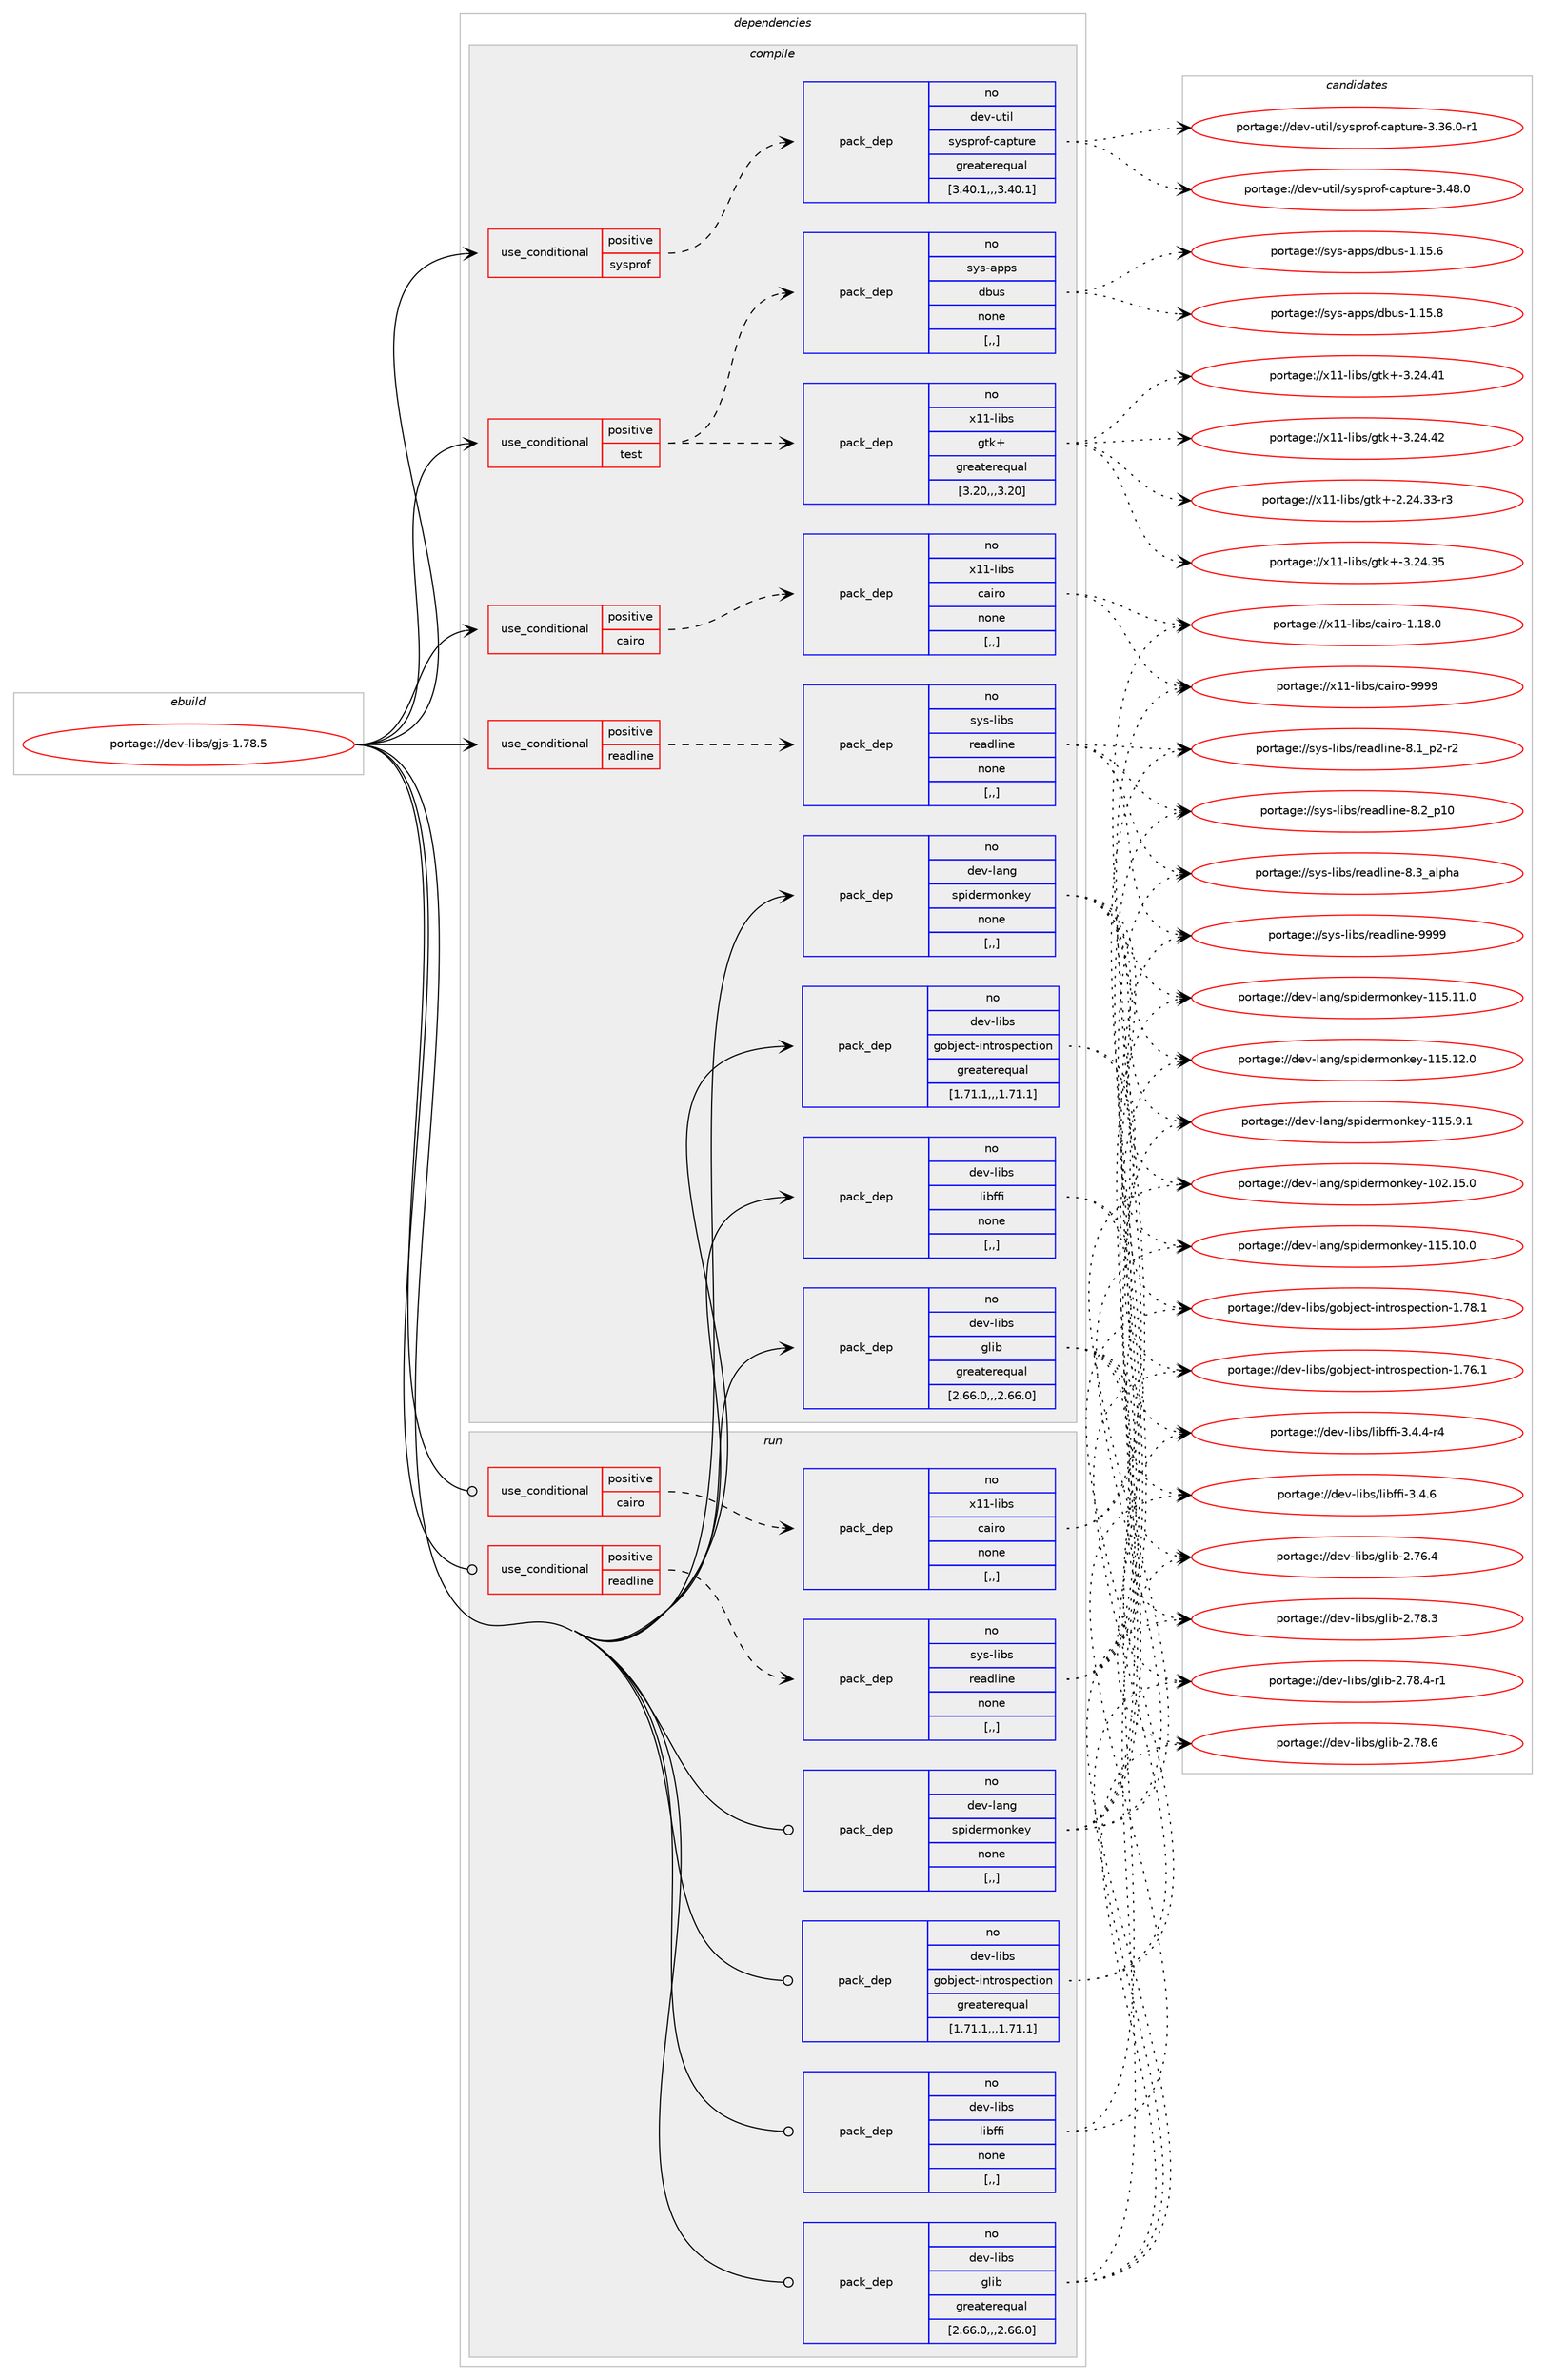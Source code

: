 digraph prolog {

# *************
# Graph options
# *************

newrank=true;
concentrate=true;
compound=true;
graph [rankdir=LR,fontname=Helvetica,fontsize=10,ranksep=1.5];#, ranksep=2.5, nodesep=0.2];
edge  [arrowhead=vee];
node  [fontname=Helvetica,fontsize=10];

# **********
# The ebuild
# **********

subgraph cluster_leftcol {
color=gray;
rank=same;
label=<<i>ebuild</i>>;
id [label="portage://dev-libs/gjs-1.78.5", color=red, width=4, href="../dev-libs/gjs-1.78.5.svg"];
}

# ****************
# The dependencies
# ****************

subgraph cluster_midcol {
color=gray;
label=<<i>dependencies</i>>;
subgraph cluster_compile {
fillcolor="#eeeeee";
style=filled;
label=<<i>compile</i>>;
subgraph cond25550 {
dependency105311 [label=<<TABLE BORDER="0" CELLBORDER="1" CELLSPACING="0" CELLPADDING="4"><TR><TD ROWSPAN="3" CELLPADDING="10">use_conditional</TD></TR><TR><TD>positive</TD></TR><TR><TD>cairo</TD></TR></TABLE>>, shape=none, color=red];
subgraph pack78626 {
dependency105312 [label=<<TABLE BORDER="0" CELLBORDER="1" CELLSPACING="0" CELLPADDING="4" WIDTH="220"><TR><TD ROWSPAN="6" CELLPADDING="30">pack_dep</TD></TR><TR><TD WIDTH="110">no</TD></TR><TR><TD>x11-libs</TD></TR><TR><TD>cairo</TD></TR><TR><TD>none</TD></TR><TR><TD>[,,]</TD></TR></TABLE>>, shape=none, color=blue];
}
dependency105311:e -> dependency105312:w [weight=20,style="dashed",arrowhead="vee"];
}
id:e -> dependency105311:w [weight=20,style="solid",arrowhead="vee"];
subgraph cond25551 {
dependency105313 [label=<<TABLE BORDER="0" CELLBORDER="1" CELLSPACING="0" CELLPADDING="4"><TR><TD ROWSPAN="3" CELLPADDING="10">use_conditional</TD></TR><TR><TD>positive</TD></TR><TR><TD>readline</TD></TR></TABLE>>, shape=none, color=red];
subgraph pack78627 {
dependency105314 [label=<<TABLE BORDER="0" CELLBORDER="1" CELLSPACING="0" CELLPADDING="4" WIDTH="220"><TR><TD ROWSPAN="6" CELLPADDING="30">pack_dep</TD></TR><TR><TD WIDTH="110">no</TD></TR><TR><TD>sys-libs</TD></TR><TR><TD>readline</TD></TR><TR><TD>none</TD></TR><TR><TD>[,,]</TD></TR></TABLE>>, shape=none, color=blue];
}
dependency105313:e -> dependency105314:w [weight=20,style="dashed",arrowhead="vee"];
}
id:e -> dependency105313:w [weight=20,style="solid",arrowhead="vee"];
subgraph cond25552 {
dependency105315 [label=<<TABLE BORDER="0" CELLBORDER="1" CELLSPACING="0" CELLPADDING="4"><TR><TD ROWSPAN="3" CELLPADDING="10">use_conditional</TD></TR><TR><TD>positive</TD></TR><TR><TD>sysprof</TD></TR></TABLE>>, shape=none, color=red];
subgraph pack78628 {
dependency105316 [label=<<TABLE BORDER="0" CELLBORDER="1" CELLSPACING="0" CELLPADDING="4" WIDTH="220"><TR><TD ROWSPAN="6" CELLPADDING="30">pack_dep</TD></TR><TR><TD WIDTH="110">no</TD></TR><TR><TD>dev-util</TD></TR><TR><TD>sysprof-capture</TD></TR><TR><TD>greaterequal</TD></TR><TR><TD>[3.40.1,,,3.40.1]</TD></TR></TABLE>>, shape=none, color=blue];
}
dependency105315:e -> dependency105316:w [weight=20,style="dashed",arrowhead="vee"];
}
id:e -> dependency105315:w [weight=20,style="solid",arrowhead="vee"];
subgraph cond25553 {
dependency105317 [label=<<TABLE BORDER="0" CELLBORDER="1" CELLSPACING="0" CELLPADDING="4"><TR><TD ROWSPAN="3" CELLPADDING="10">use_conditional</TD></TR><TR><TD>positive</TD></TR><TR><TD>test</TD></TR></TABLE>>, shape=none, color=red];
subgraph pack78629 {
dependency105318 [label=<<TABLE BORDER="0" CELLBORDER="1" CELLSPACING="0" CELLPADDING="4" WIDTH="220"><TR><TD ROWSPAN="6" CELLPADDING="30">pack_dep</TD></TR><TR><TD WIDTH="110">no</TD></TR><TR><TD>sys-apps</TD></TR><TR><TD>dbus</TD></TR><TR><TD>none</TD></TR><TR><TD>[,,]</TD></TR></TABLE>>, shape=none, color=blue];
}
dependency105317:e -> dependency105318:w [weight=20,style="dashed",arrowhead="vee"];
subgraph pack78630 {
dependency105319 [label=<<TABLE BORDER="0" CELLBORDER="1" CELLSPACING="0" CELLPADDING="4" WIDTH="220"><TR><TD ROWSPAN="6" CELLPADDING="30">pack_dep</TD></TR><TR><TD WIDTH="110">no</TD></TR><TR><TD>x11-libs</TD></TR><TR><TD>gtk+</TD></TR><TR><TD>greaterequal</TD></TR><TR><TD>[3.20,,,3.20]</TD></TR></TABLE>>, shape=none, color=blue];
}
dependency105317:e -> dependency105319:w [weight=20,style="dashed",arrowhead="vee"];
}
id:e -> dependency105317:w [weight=20,style="solid",arrowhead="vee"];
subgraph pack78631 {
dependency105320 [label=<<TABLE BORDER="0" CELLBORDER="1" CELLSPACING="0" CELLPADDING="4" WIDTH="220"><TR><TD ROWSPAN="6" CELLPADDING="30">pack_dep</TD></TR><TR><TD WIDTH="110">no</TD></TR><TR><TD>dev-lang</TD></TR><TR><TD>spidermonkey</TD></TR><TR><TD>none</TD></TR><TR><TD>[,,]</TD></TR></TABLE>>, shape=none, color=blue];
}
id:e -> dependency105320:w [weight=20,style="solid",arrowhead="vee"];
subgraph pack78632 {
dependency105321 [label=<<TABLE BORDER="0" CELLBORDER="1" CELLSPACING="0" CELLPADDING="4" WIDTH="220"><TR><TD ROWSPAN="6" CELLPADDING="30">pack_dep</TD></TR><TR><TD WIDTH="110">no</TD></TR><TR><TD>dev-libs</TD></TR><TR><TD>glib</TD></TR><TR><TD>greaterequal</TD></TR><TR><TD>[2.66.0,,,2.66.0]</TD></TR></TABLE>>, shape=none, color=blue];
}
id:e -> dependency105321:w [weight=20,style="solid",arrowhead="vee"];
subgraph pack78633 {
dependency105322 [label=<<TABLE BORDER="0" CELLBORDER="1" CELLSPACING="0" CELLPADDING="4" WIDTH="220"><TR><TD ROWSPAN="6" CELLPADDING="30">pack_dep</TD></TR><TR><TD WIDTH="110">no</TD></TR><TR><TD>dev-libs</TD></TR><TR><TD>gobject-introspection</TD></TR><TR><TD>greaterequal</TD></TR><TR><TD>[1.71.1,,,1.71.1]</TD></TR></TABLE>>, shape=none, color=blue];
}
id:e -> dependency105322:w [weight=20,style="solid",arrowhead="vee"];
subgraph pack78634 {
dependency105323 [label=<<TABLE BORDER="0" CELLBORDER="1" CELLSPACING="0" CELLPADDING="4" WIDTH="220"><TR><TD ROWSPAN="6" CELLPADDING="30">pack_dep</TD></TR><TR><TD WIDTH="110">no</TD></TR><TR><TD>dev-libs</TD></TR><TR><TD>libffi</TD></TR><TR><TD>none</TD></TR><TR><TD>[,,]</TD></TR></TABLE>>, shape=none, color=blue];
}
id:e -> dependency105323:w [weight=20,style="solid",arrowhead="vee"];
}
subgraph cluster_compileandrun {
fillcolor="#eeeeee";
style=filled;
label=<<i>compile and run</i>>;
}
subgraph cluster_run {
fillcolor="#eeeeee";
style=filled;
label=<<i>run</i>>;
subgraph cond25554 {
dependency105324 [label=<<TABLE BORDER="0" CELLBORDER="1" CELLSPACING="0" CELLPADDING="4"><TR><TD ROWSPAN="3" CELLPADDING="10">use_conditional</TD></TR><TR><TD>positive</TD></TR><TR><TD>cairo</TD></TR></TABLE>>, shape=none, color=red];
subgraph pack78635 {
dependency105325 [label=<<TABLE BORDER="0" CELLBORDER="1" CELLSPACING="0" CELLPADDING="4" WIDTH="220"><TR><TD ROWSPAN="6" CELLPADDING="30">pack_dep</TD></TR><TR><TD WIDTH="110">no</TD></TR><TR><TD>x11-libs</TD></TR><TR><TD>cairo</TD></TR><TR><TD>none</TD></TR><TR><TD>[,,]</TD></TR></TABLE>>, shape=none, color=blue];
}
dependency105324:e -> dependency105325:w [weight=20,style="dashed",arrowhead="vee"];
}
id:e -> dependency105324:w [weight=20,style="solid",arrowhead="odot"];
subgraph cond25555 {
dependency105326 [label=<<TABLE BORDER="0" CELLBORDER="1" CELLSPACING="0" CELLPADDING="4"><TR><TD ROWSPAN="3" CELLPADDING="10">use_conditional</TD></TR><TR><TD>positive</TD></TR><TR><TD>readline</TD></TR></TABLE>>, shape=none, color=red];
subgraph pack78636 {
dependency105327 [label=<<TABLE BORDER="0" CELLBORDER="1" CELLSPACING="0" CELLPADDING="4" WIDTH="220"><TR><TD ROWSPAN="6" CELLPADDING="30">pack_dep</TD></TR><TR><TD WIDTH="110">no</TD></TR><TR><TD>sys-libs</TD></TR><TR><TD>readline</TD></TR><TR><TD>none</TD></TR><TR><TD>[,,]</TD></TR></TABLE>>, shape=none, color=blue];
}
dependency105326:e -> dependency105327:w [weight=20,style="dashed",arrowhead="vee"];
}
id:e -> dependency105326:w [weight=20,style="solid",arrowhead="odot"];
subgraph pack78637 {
dependency105328 [label=<<TABLE BORDER="0" CELLBORDER="1" CELLSPACING="0" CELLPADDING="4" WIDTH="220"><TR><TD ROWSPAN="6" CELLPADDING="30">pack_dep</TD></TR><TR><TD WIDTH="110">no</TD></TR><TR><TD>dev-lang</TD></TR><TR><TD>spidermonkey</TD></TR><TR><TD>none</TD></TR><TR><TD>[,,]</TD></TR></TABLE>>, shape=none, color=blue];
}
id:e -> dependency105328:w [weight=20,style="solid",arrowhead="odot"];
subgraph pack78638 {
dependency105329 [label=<<TABLE BORDER="0" CELLBORDER="1" CELLSPACING="0" CELLPADDING="4" WIDTH="220"><TR><TD ROWSPAN="6" CELLPADDING="30">pack_dep</TD></TR><TR><TD WIDTH="110">no</TD></TR><TR><TD>dev-libs</TD></TR><TR><TD>glib</TD></TR><TR><TD>greaterequal</TD></TR><TR><TD>[2.66.0,,,2.66.0]</TD></TR></TABLE>>, shape=none, color=blue];
}
id:e -> dependency105329:w [weight=20,style="solid",arrowhead="odot"];
subgraph pack78639 {
dependency105330 [label=<<TABLE BORDER="0" CELLBORDER="1" CELLSPACING="0" CELLPADDING="4" WIDTH="220"><TR><TD ROWSPAN="6" CELLPADDING="30">pack_dep</TD></TR><TR><TD WIDTH="110">no</TD></TR><TR><TD>dev-libs</TD></TR><TR><TD>gobject-introspection</TD></TR><TR><TD>greaterequal</TD></TR><TR><TD>[1.71.1,,,1.71.1]</TD></TR></TABLE>>, shape=none, color=blue];
}
id:e -> dependency105330:w [weight=20,style="solid",arrowhead="odot"];
subgraph pack78640 {
dependency105331 [label=<<TABLE BORDER="0" CELLBORDER="1" CELLSPACING="0" CELLPADDING="4" WIDTH="220"><TR><TD ROWSPAN="6" CELLPADDING="30">pack_dep</TD></TR><TR><TD WIDTH="110">no</TD></TR><TR><TD>dev-libs</TD></TR><TR><TD>libffi</TD></TR><TR><TD>none</TD></TR><TR><TD>[,,]</TD></TR></TABLE>>, shape=none, color=blue];
}
id:e -> dependency105331:w [weight=20,style="solid",arrowhead="odot"];
}
}

# **************
# The candidates
# **************

subgraph cluster_choices {
rank=same;
color=gray;
label=<<i>candidates</i>>;

subgraph choice78626 {
color=black;
nodesep=1;
choice1204949451081059811547999710511411145494649564648 [label="portage://x11-libs/cairo-1.18.0", color=red, width=4,href="../x11-libs/cairo-1.18.0.svg"];
choice120494945108105981154799971051141114557575757 [label="portage://x11-libs/cairo-9999", color=red, width=4,href="../x11-libs/cairo-9999.svg"];
dependency105312:e -> choice1204949451081059811547999710511411145494649564648:w [style=dotted,weight="100"];
dependency105312:e -> choice120494945108105981154799971051141114557575757:w [style=dotted,weight="100"];
}
subgraph choice78627 {
color=black;
nodesep=1;
choice115121115451081059811547114101971001081051101014556464995112504511450 [label="portage://sys-libs/readline-8.1_p2-r2", color=red, width=4,href="../sys-libs/readline-8.1_p2-r2.svg"];
choice1151211154510810598115471141019710010810511010145564650951124948 [label="portage://sys-libs/readline-8.2_p10", color=red, width=4,href="../sys-libs/readline-8.2_p10.svg"];
choice1151211154510810598115471141019710010810511010145564651959710811210497 [label="portage://sys-libs/readline-8.3_alpha", color=red, width=4,href="../sys-libs/readline-8.3_alpha.svg"];
choice115121115451081059811547114101971001081051101014557575757 [label="portage://sys-libs/readline-9999", color=red, width=4,href="../sys-libs/readline-9999.svg"];
dependency105314:e -> choice115121115451081059811547114101971001081051101014556464995112504511450:w [style=dotted,weight="100"];
dependency105314:e -> choice1151211154510810598115471141019710010810511010145564650951124948:w [style=dotted,weight="100"];
dependency105314:e -> choice1151211154510810598115471141019710010810511010145564651959710811210497:w [style=dotted,weight="100"];
dependency105314:e -> choice115121115451081059811547114101971001081051101014557575757:w [style=dotted,weight="100"];
}
subgraph choice78628 {
color=black;
nodesep=1;
choice1001011184511711610510847115121115112114111102459997112116117114101455146515446484511449 [label="portage://dev-util/sysprof-capture-3.36.0-r1", color=red, width=4,href="../dev-util/sysprof-capture-3.36.0-r1.svg"];
choice100101118451171161051084711512111511211411110245999711211611711410145514652564648 [label="portage://dev-util/sysprof-capture-3.48.0", color=red, width=4,href="../dev-util/sysprof-capture-3.48.0.svg"];
dependency105316:e -> choice1001011184511711610510847115121115112114111102459997112116117114101455146515446484511449:w [style=dotted,weight="100"];
dependency105316:e -> choice100101118451171161051084711512111511211411110245999711211611711410145514652564648:w [style=dotted,weight="100"];
}
subgraph choice78629 {
color=black;
nodesep=1;
choice1151211154597112112115471009811711545494649534654 [label="portage://sys-apps/dbus-1.15.6", color=red, width=4,href="../sys-apps/dbus-1.15.6.svg"];
choice1151211154597112112115471009811711545494649534656 [label="portage://sys-apps/dbus-1.15.8", color=red, width=4,href="../sys-apps/dbus-1.15.8.svg"];
dependency105318:e -> choice1151211154597112112115471009811711545494649534654:w [style=dotted,weight="100"];
dependency105318:e -> choice1151211154597112112115471009811711545494649534656:w [style=dotted,weight="100"];
}
subgraph choice78630 {
color=black;
nodesep=1;
choice12049494510810598115471031161074345504650524651514511451 [label="portage://x11-libs/gtk+-2.24.33-r3", color=red, width=4,href="../x11-libs/gtk+-2.24.33-r3.svg"];
choice1204949451081059811547103116107434551465052465153 [label="portage://x11-libs/gtk+-3.24.35", color=red, width=4,href="../x11-libs/gtk+-3.24.35.svg"];
choice1204949451081059811547103116107434551465052465249 [label="portage://x11-libs/gtk+-3.24.41", color=red, width=4,href="../x11-libs/gtk+-3.24.41.svg"];
choice1204949451081059811547103116107434551465052465250 [label="portage://x11-libs/gtk+-3.24.42", color=red, width=4,href="../x11-libs/gtk+-3.24.42.svg"];
dependency105319:e -> choice12049494510810598115471031161074345504650524651514511451:w [style=dotted,weight="100"];
dependency105319:e -> choice1204949451081059811547103116107434551465052465153:w [style=dotted,weight="100"];
dependency105319:e -> choice1204949451081059811547103116107434551465052465249:w [style=dotted,weight="100"];
dependency105319:e -> choice1204949451081059811547103116107434551465052465250:w [style=dotted,weight="100"];
}
subgraph choice78631 {
color=black;
nodesep=1;
choice100101118451089711010347115112105100101114109111110107101121454948504649534648 [label="portage://dev-lang/spidermonkey-102.15.0", color=red, width=4,href="../dev-lang/spidermonkey-102.15.0.svg"];
choice100101118451089711010347115112105100101114109111110107101121454949534649484648 [label="portage://dev-lang/spidermonkey-115.10.0", color=red, width=4,href="../dev-lang/spidermonkey-115.10.0.svg"];
choice100101118451089711010347115112105100101114109111110107101121454949534649494648 [label="portage://dev-lang/spidermonkey-115.11.0", color=red, width=4,href="../dev-lang/spidermonkey-115.11.0.svg"];
choice100101118451089711010347115112105100101114109111110107101121454949534649504648 [label="portage://dev-lang/spidermonkey-115.12.0", color=red, width=4,href="../dev-lang/spidermonkey-115.12.0.svg"];
choice1001011184510897110103471151121051001011141091111101071011214549495346574649 [label="portage://dev-lang/spidermonkey-115.9.1", color=red, width=4,href="../dev-lang/spidermonkey-115.9.1.svg"];
dependency105320:e -> choice100101118451089711010347115112105100101114109111110107101121454948504649534648:w [style=dotted,weight="100"];
dependency105320:e -> choice100101118451089711010347115112105100101114109111110107101121454949534649484648:w [style=dotted,weight="100"];
dependency105320:e -> choice100101118451089711010347115112105100101114109111110107101121454949534649494648:w [style=dotted,weight="100"];
dependency105320:e -> choice100101118451089711010347115112105100101114109111110107101121454949534649504648:w [style=dotted,weight="100"];
dependency105320:e -> choice1001011184510897110103471151121051001011141091111101071011214549495346574649:w [style=dotted,weight="100"];
}
subgraph choice78632 {
color=black;
nodesep=1;
choice1001011184510810598115471031081059845504655544652 [label="portage://dev-libs/glib-2.76.4", color=red, width=4,href="../dev-libs/glib-2.76.4.svg"];
choice1001011184510810598115471031081059845504655564651 [label="portage://dev-libs/glib-2.78.3", color=red, width=4,href="../dev-libs/glib-2.78.3.svg"];
choice10010111845108105981154710310810598455046555646524511449 [label="portage://dev-libs/glib-2.78.4-r1", color=red, width=4,href="../dev-libs/glib-2.78.4-r1.svg"];
choice1001011184510810598115471031081059845504655564654 [label="portage://dev-libs/glib-2.78.6", color=red, width=4,href="../dev-libs/glib-2.78.6.svg"];
dependency105321:e -> choice1001011184510810598115471031081059845504655544652:w [style=dotted,weight="100"];
dependency105321:e -> choice1001011184510810598115471031081059845504655564651:w [style=dotted,weight="100"];
dependency105321:e -> choice10010111845108105981154710310810598455046555646524511449:w [style=dotted,weight="100"];
dependency105321:e -> choice1001011184510810598115471031081059845504655564654:w [style=dotted,weight="100"];
}
subgraph choice78633 {
color=black;
nodesep=1;
choice1001011184510810598115471031119810610199116451051101161141111151121019911610511111045494655544649 [label="portage://dev-libs/gobject-introspection-1.76.1", color=red, width=4,href="../dev-libs/gobject-introspection-1.76.1.svg"];
choice1001011184510810598115471031119810610199116451051101161141111151121019911610511111045494655564649 [label="portage://dev-libs/gobject-introspection-1.78.1", color=red, width=4,href="../dev-libs/gobject-introspection-1.78.1.svg"];
dependency105322:e -> choice1001011184510810598115471031119810610199116451051101161141111151121019911610511111045494655544649:w [style=dotted,weight="100"];
dependency105322:e -> choice1001011184510810598115471031119810610199116451051101161141111151121019911610511111045494655564649:w [style=dotted,weight="100"];
}
subgraph choice78634 {
color=black;
nodesep=1;
choice100101118451081059811547108105981021021054551465246524511452 [label="portage://dev-libs/libffi-3.4.4-r4", color=red, width=4,href="../dev-libs/libffi-3.4.4-r4.svg"];
choice10010111845108105981154710810598102102105455146524654 [label="portage://dev-libs/libffi-3.4.6", color=red, width=4,href="../dev-libs/libffi-3.4.6.svg"];
dependency105323:e -> choice100101118451081059811547108105981021021054551465246524511452:w [style=dotted,weight="100"];
dependency105323:e -> choice10010111845108105981154710810598102102105455146524654:w [style=dotted,weight="100"];
}
subgraph choice78635 {
color=black;
nodesep=1;
choice1204949451081059811547999710511411145494649564648 [label="portage://x11-libs/cairo-1.18.0", color=red, width=4,href="../x11-libs/cairo-1.18.0.svg"];
choice120494945108105981154799971051141114557575757 [label="portage://x11-libs/cairo-9999", color=red, width=4,href="../x11-libs/cairo-9999.svg"];
dependency105325:e -> choice1204949451081059811547999710511411145494649564648:w [style=dotted,weight="100"];
dependency105325:e -> choice120494945108105981154799971051141114557575757:w [style=dotted,weight="100"];
}
subgraph choice78636 {
color=black;
nodesep=1;
choice115121115451081059811547114101971001081051101014556464995112504511450 [label="portage://sys-libs/readline-8.1_p2-r2", color=red, width=4,href="../sys-libs/readline-8.1_p2-r2.svg"];
choice1151211154510810598115471141019710010810511010145564650951124948 [label="portage://sys-libs/readline-8.2_p10", color=red, width=4,href="../sys-libs/readline-8.2_p10.svg"];
choice1151211154510810598115471141019710010810511010145564651959710811210497 [label="portage://sys-libs/readline-8.3_alpha", color=red, width=4,href="../sys-libs/readline-8.3_alpha.svg"];
choice115121115451081059811547114101971001081051101014557575757 [label="portage://sys-libs/readline-9999", color=red, width=4,href="../sys-libs/readline-9999.svg"];
dependency105327:e -> choice115121115451081059811547114101971001081051101014556464995112504511450:w [style=dotted,weight="100"];
dependency105327:e -> choice1151211154510810598115471141019710010810511010145564650951124948:w [style=dotted,weight="100"];
dependency105327:e -> choice1151211154510810598115471141019710010810511010145564651959710811210497:w [style=dotted,weight="100"];
dependency105327:e -> choice115121115451081059811547114101971001081051101014557575757:w [style=dotted,weight="100"];
}
subgraph choice78637 {
color=black;
nodesep=1;
choice100101118451089711010347115112105100101114109111110107101121454948504649534648 [label="portage://dev-lang/spidermonkey-102.15.0", color=red, width=4,href="../dev-lang/spidermonkey-102.15.0.svg"];
choice100101118451089711010347115112105100101114109111110107101121454949534649484648 [label="portage://dev-lang/spidermonkey-115.10.0", color=red, width=4,href="../dev-lang/spidermonkey-115.10.0.svg"];
choice100101118451089711010347115112105100101114109111110107101121454949534649494648 [label="portage://dev-lang/spidermonkey-115.11.0", color=red, width=4,href="../dev-lang/spidermonkey-115.11.0.svg"];
choice100101118451089711010347115112105100101114109111110107101121454949534649504648 [label="portage://dev-lang/spidermonkey-115.12.0", color=red, width=4,href="../dev-lang/spidermonkey-115.12.0.svg"];
choice1001011184510897110103471151121051001011141091111101071011214549495346574649 [label="portage://dev-lang/spidermonkey-115.9.1", color=red, width=4,href="../dev-lang/spidermonkey-115.9.1.svg"];
dependency105328:e -> choice100101118451089711010347115112105100101114109111110107101121454948504649534648:w [style=dotted,weight="100"];
dependency105328:e -> choice100101118451089711010347115112105100101114109111110107101121454949534649484648:w [style=dotted,weight="100"];
dependency105328:e -> choice100101118451089711010347115112105100101114109111110107101121454949534649494648:w [style=dotted,weight="100"];
dependency105328:e -> choice100101118451089711010347115112105100101114109111110107101121454949534649504648:w [style=dotted,weight="100"];
dependency105328:e -> choice1001011184510897110103471151121051001011141091111101071011214549495346574649:w [style=dotted,weight="100"];
}
subgraph choice78638 {
color=black;
nodesep=1;
choice1001011184510810598115471031081059845504655544652 [label="portage://dev-libs/glib-2.76.4", color=red, width=4,href="../dev-libs/glib-2.76.4.svg"];
choice1001011184510810598115471031081059845504655564651 [label="portage://dev-libs/glib-2.78.3", color=red, width=4,href="../dev-libs/glib-2.78.3.svg"];
choice10010111845108105981154710310810598455046555646524511449 [label="portage://dev-libs/glib-2.78.4-r1", color=red, width=4,href="../dev-libs/glib-2.78.4-r1.svg"];
choice1001011184510810598115471031081059845504655564654 [label="portage://dev-libs/glib-2.78.6", color=red, width=4,href="../dev-libs/glib-2.78.6.svg"];
dependency105329:e -> choice1001011184510810598115471031081059845504655544652:w [style=dotted,weight="100"];
dependency105329:e -> choice1001011184510810598115471031081059845504655564651:w [style=dotted,weight="100"];
dependency105329:e -> choice10010111845108105981154710310810598455046555646524511449:w [style=dotted,weight="100"];
dependency105329:e -> choice1001011184510810598115471031081059845504655564654:w [style=dotted,weight="100"];
}
subgraph choice78639 {
color=black;
nodesep=1;
choice1001011184510810598115471031119810610199116451051101161141111151121019911610511111045494655544649 [label="portage://dev-libs/gobject-introspection-1.76.1", color=red, width=4,href="../dev-libs/gobject-introspection-1.76.1.svg"];
choice1001011184510810598115471031119810610199116451051101161141111151121019911610511111045494655564649 [label="portage://dev-libs/gobject-introspection-1.78.1", color=red, width=4,href="../dev-libs/gobject-introspection-1.78.1.svg"];
dependency105330:e -> choice1001011184510810598115471031119810610199116451051101161141111151121019911610511111045494655544649:w [style=dotted,weight="100"];
dependency105330:e -> choice1001011184510810598115471031119810610199116451051101161141111151121019911610511111045494655564649:w [style=dotted,weight="100"];
}
subgraph choice78640 {
color=black;
nodesep=1;
choice100101118451081059811547108105981021021054551465246524511452 [label="portage://dev-libs/libffi-3.4.4-r4", color=red, width=4,href="../dev-libs/libffi-3.4.4-r4.svg"];
choice10010111845108105981154710810598102102105455146524654 [label="portage://dev-libs/libffi-3.4.6", color=red, width=4,href="../dev-libs/libffi-3.4.6.svg"];
dependency105331:e -> choice100101118451081059811547108105981021021054551465246524511452:w [style=dotted,weight="100"];
dependency105331:e -> choice10010111845108105981154710810598102102105455146524654:w [style=dotted,weight="100"];
}
}

}

